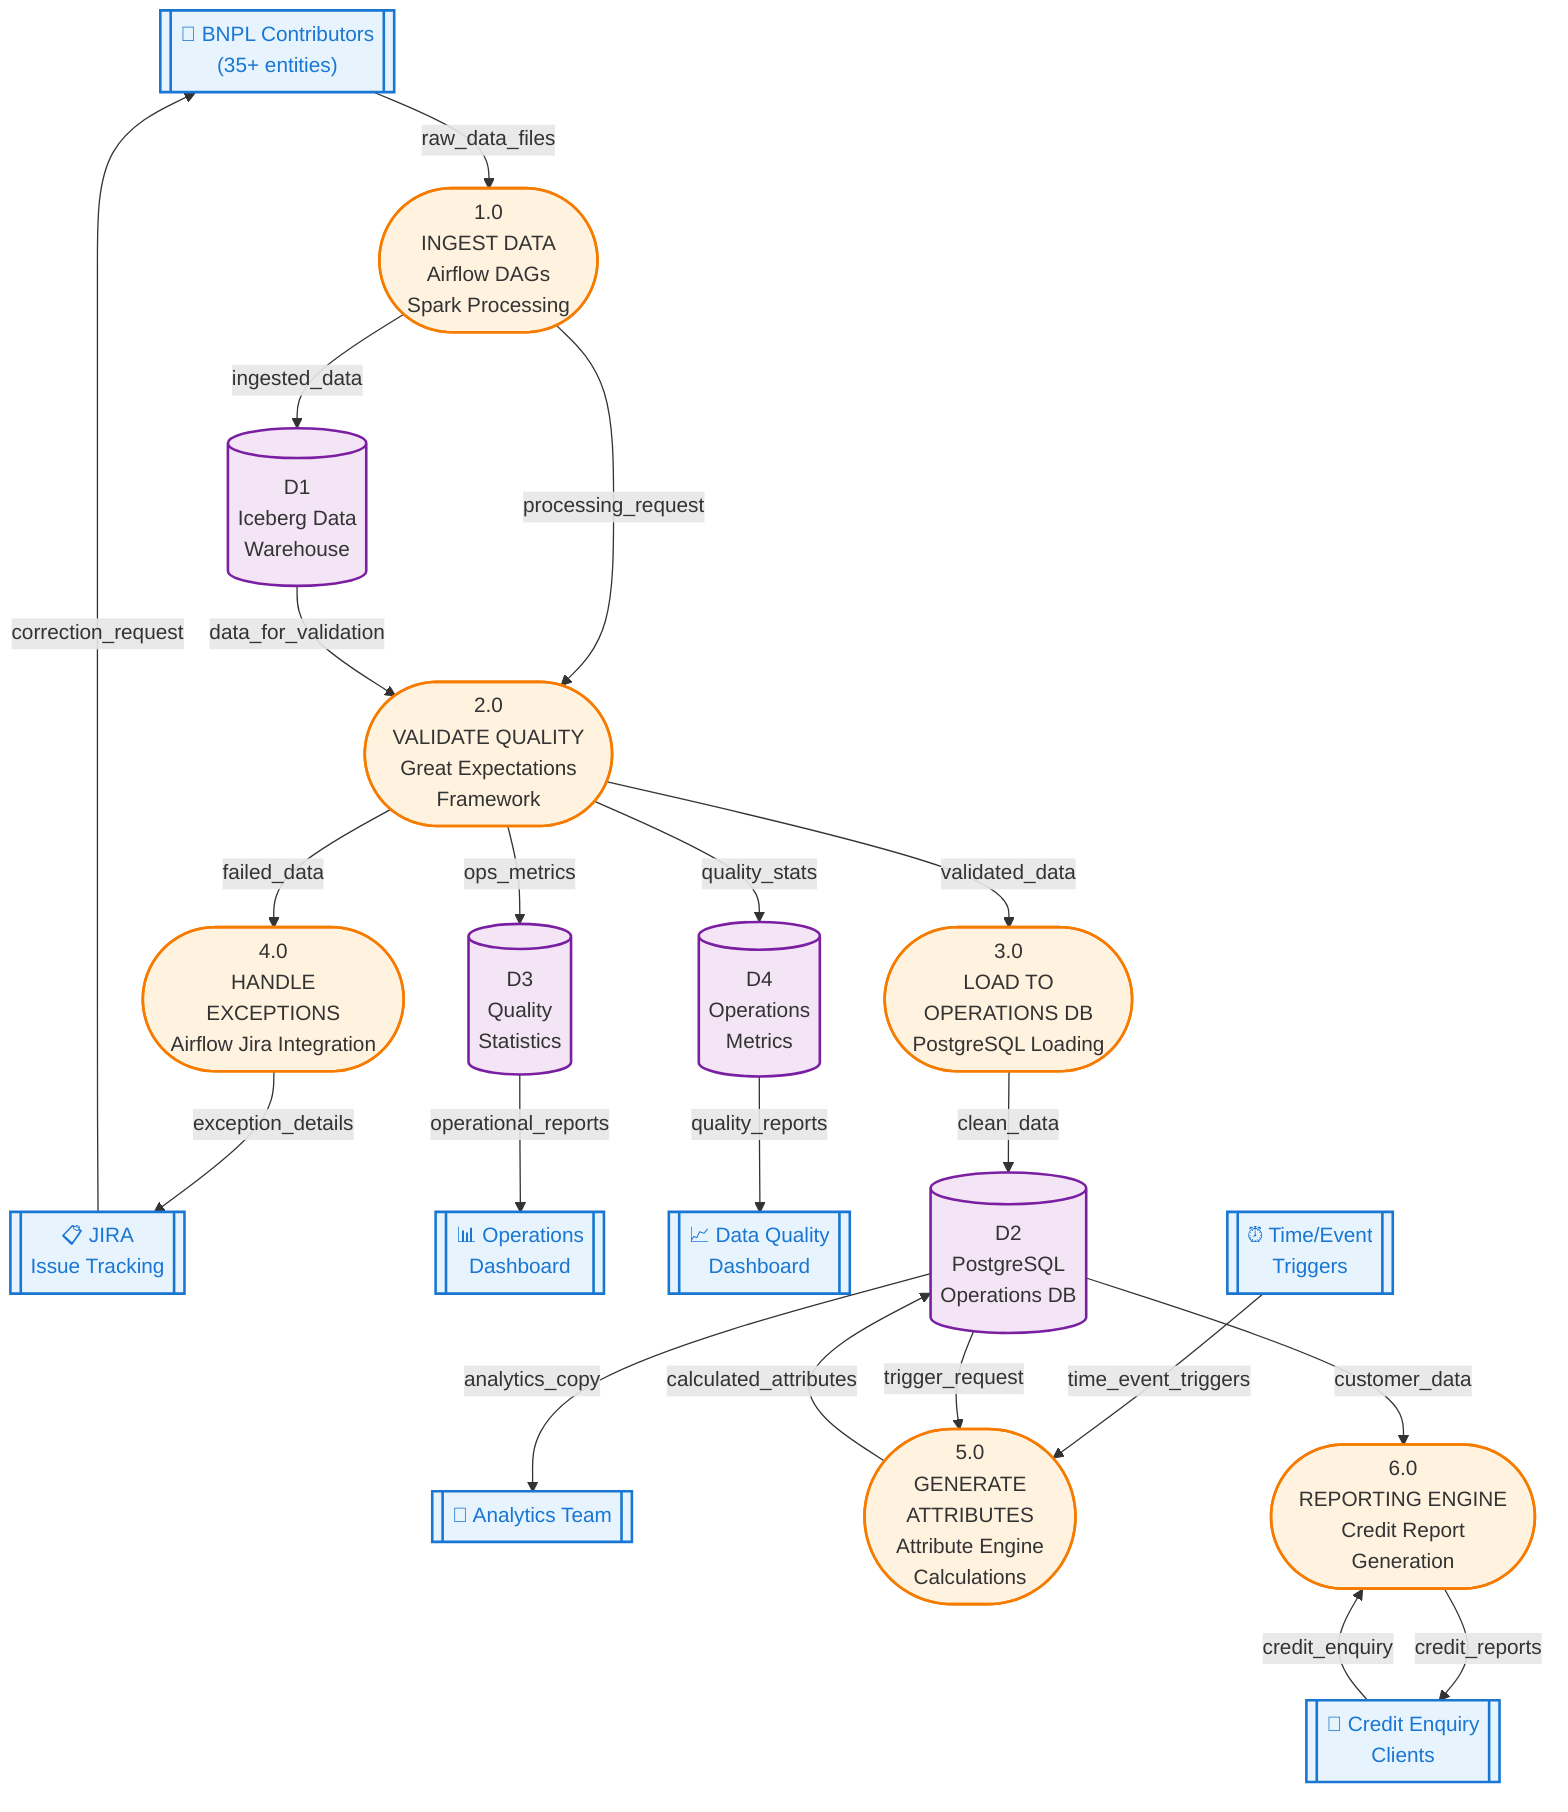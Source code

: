 flowchart TD
    %% External Entities
    CONTRIB[["🏢 BNPL Contributors<br/>(35+ entities)"]]
    JIRA[["📋 JIRA<br/>Issue Tracking"]]
    ANALYTICS[["👥 Analytics Team"]]
    OPS_DASH[["📊 Operations<br/>Dashboard"]]
    DQ_DASH[["📈 Data Quality<br/>Dashboard"]]
    TRIGGERS[["⏰ Time/Event<br/>Triggers"]]
    CLIENTS[["👤 Credit Enquiry<br/>Clients"]]

    %% Processes
    P1(["1.0<br/>INGEST DATA<br/>Airflow DAGs<br/>Spark Processing"])
    P2(["2.0<br/>VALIDATE QUALITY<br/>Great Expectations<br/>Framework"])
    P3(["3.0<br/>LOAD TO<br/>OPERATIONS DB<br/>PostgreSQL Loading"])
    P4(["4.0<br/>HANDLE<br/>EXCEPTIONS<br/>Airflow Jira Integration"])
    P5(["5.0<br/>GENERATE<br/>ATTRIBUTES<br/>Attribute Engine<br/>Calculations"])
    P6(["6.0<br/>REPORTING ENGINE<br/>Credit Report<br/>Generation"])  

    %% Data Stores
    D1[("D1<br/>Iceberg Data<br/>Warehouse")]
    D2[("D2<br/>PostgreSQL<br/>Operations DB")]
    D3[("D3<br/>Quality<br/>Statistics")]
    D4[("D4<br/>Operations<br/>Metrics")]

    %% Main Data Flow
    CONTRIB -->|raw_data_files| P1
    P1 -->|ingested_data| D1
    P1 -->|processing_request| P2
    D1 -->|data_for_validation| P2
    
    %% Quality Validation Paths
    P2 -->|validated_data| P3
    P2 -->|failed_data| P4
    
    %% Exception Handling
    P4 -->|exception_details| JIRA
    JIRA -->|correction_request| CONTRIB
    
    %% Operations Database
    P3 -->|clean_data| D2
    
    %% Attribute Generation
    TRIGGERS -->|time_event_triggers| P5
    D2 -->|trigger_request| P5
    P5 -->|calculated_attributes| D2
    
    %% Analytics Access
    D2 -->|analytics_copy| ANALYTICS
    
    %% Credit Reporting
    CLIENTS -->|credit_enquiry| P6
    D2 -->|customer_data| P6
    P6 -->|credit_reports| CLIENTS
    
    %% Monitoring and Dashboards
    P2 -->|ops_metrics| D3
    P2 -->|quality_stats| D4
    D3 -->|operational_reports| OPS_DASH
    D4 -->|quality_reports| DQ_DASH

    %% Styling
    classDef externalEntity fill:#e8f4fd,stroke:#1976d2,stroke-width:2px,color:#1976d2
    classDef process fill:#fff3e0,stroke:#f57c00,stroke-width:2px,color:#333
    classDef dataStore fill:#f3e5f5,stroke:#7b1fa2,stroke-width:2px,color:#333
    
    class CONTRIB,JIRA,ANALYTICS,OPS_DASH,DQ_DASH,TRIGGERS,CLIENTS externalEntity
    class P1,P2,P3,P4,P5,P6 process
    class D1,D2,D3,D4 dataStore
